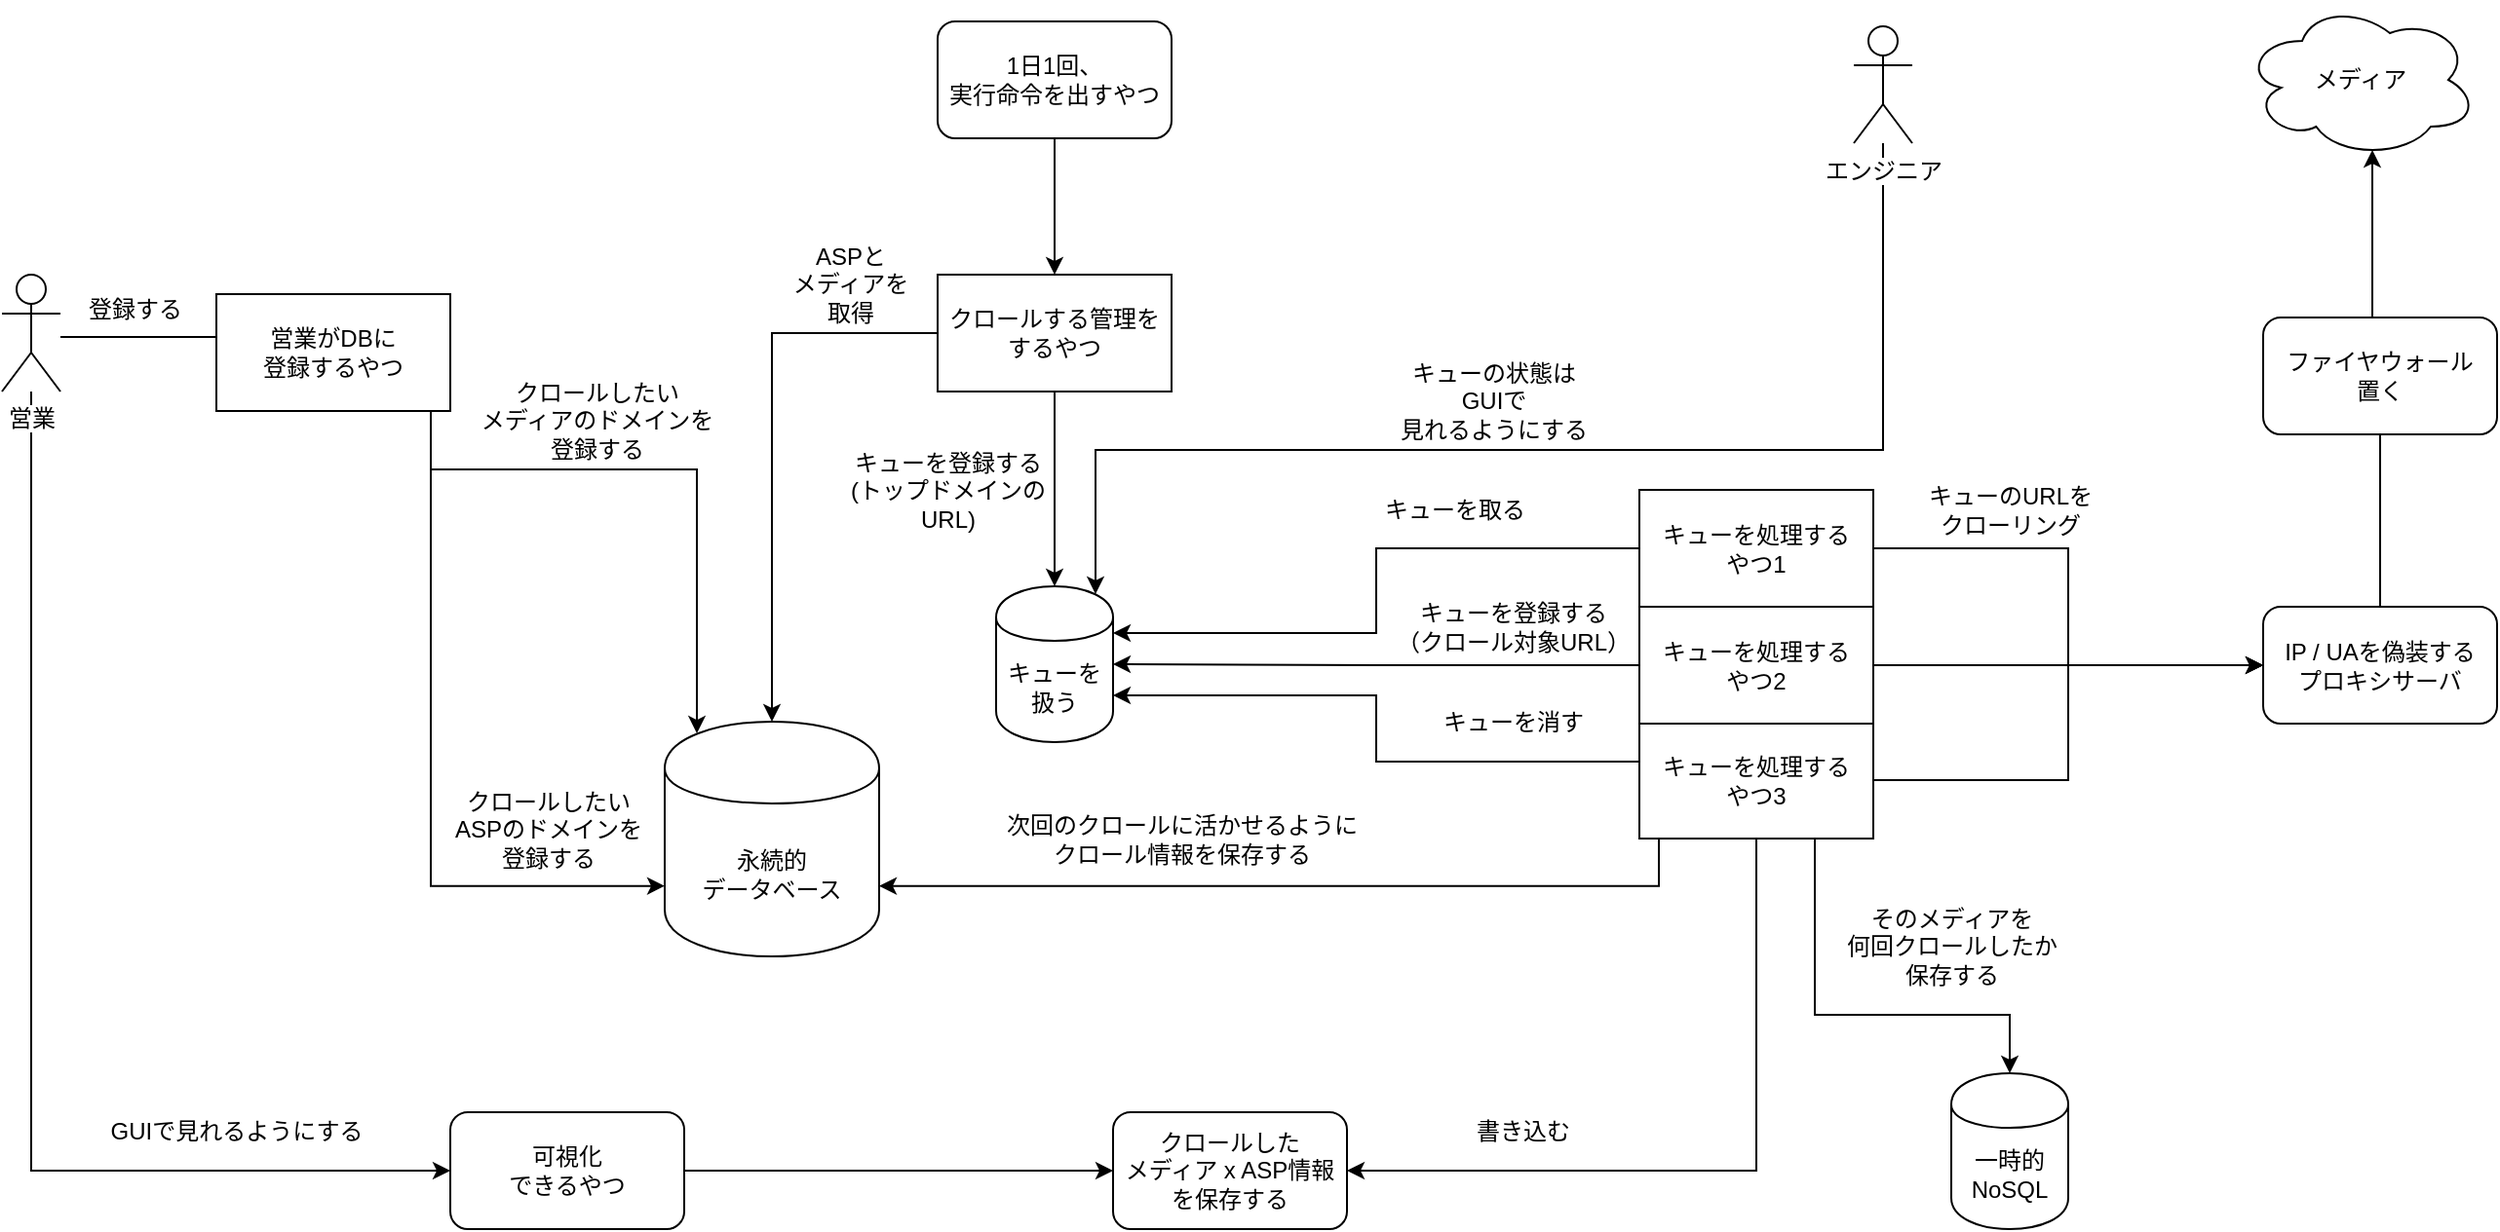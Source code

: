 <mxfile version="12.6.6" type="github"><diagram id="LHvdT_wbkAEWumUVJDyr" name="Page-1"><mxGraphModel dx="1999" dy="1816" grid="1" gridSize="10" guides="1" tooltips="1" connect="1" arrows="1" fold="1" page="1" pageScale="1" pageWidth="827" pageHeight="1169" math="0" shadow="0"><root><mxCell id="0"/><mxCell id="1" parent="0"/><mxCell id="Z3aGPytxqveGISNlkjvE-1" style="edgeStyle=orthogonalEdgeStyle;rounded=0;orthogonalLoop=1;jettySize=auto;html=1;entryX=0;entryY=0.7;entryDx=0;entryDy=0;startArrow=none;startFill=0;" edge="1" parent="1" source="Z3aGPytxqveGISNlkjvE-46" target="Z3aGPytxqveGISNlkjvE-43"><mxGeometry relative="1" as="geometry"><Array as="points"><mxPoint x="160" y="364"/></Array></mxGeometry></mxCell><mxCell id="Z3aGPytxqveGISNlkjvE-2" style="edgeStyle=orthogonalEdgeStyle;rounded=0;orthogonalLoop=1;jettySize=auto;html=1;entryX=0.15;entryY=0.05;entryDx=0;entryDy=0;entryPerimeter=0;startArrow=none;startFill=0;" edge="1" parent="1" source="Z3aGPytxqveGISNlkjvE-4" target="Z3aGPytxqveGISNlkjvE-43"><mxGeometry relative="1" as="geometry"><Array as="points"><mxPoint x="160" y="82"/><mxPoint x="160" y="150"/><mxPoint x="296" y="150"/></Array></mxGeometry></mxCell><mxCell id="Z3aGPytxqveGISNlkjvE-3" style="edgeStyle=orthogonalEdgeStyle;rounded=0;orthogonalLoop=1;jettySize=auto;html=1;entryX=0;entryY=0.5;entryDx=0;entryDy=0;startArrow=none;startFill=0;" edge="1" parent="1" source="Z3aGPytxqveGISNlkjvE-4" target="Z3aGPytxqveGISNlkjvE-12"><mxGeometry relative="1" as="geometry"><Array as="points"><mxPoint x="-45" y="510"/></Array></mxGeometry></mxCell><mxCell id="Z3aGPytxqveGISNlkjvE-4" value="営業" style="shape=umlActor;verticalLabelPosition=bottom;labelBackgroundColor=#ffffff;verticalAlign=top;html=1;outlineConnect=0;" vertex="1" parent="1"><mxGeometry x="-60" y="50" width="30" height="60" as="geometry"/></mxCell><mxCell id="Z3aGPytxqveGISNlkjvE-5" style="edgeStyle=orthogonalEdgeStyle;rounded=0;orthogonalLoop=1;jettySize=auto;html=1;entryX=0.5;entryY=0;entryDx=0;entryDy=0;" edge="1" parent="1" source="Z3aGPytxqveGISNlkjvE-7" target="Z3aGPytxqveGISNlkjvE-24"><mxGeometry relative="1" as="geometry"/></mxCell><mxCell id="Z3aGPytxqveGISNlkjvE-6" style="edgeStyle=orthogonalEdgeStyle;rounded=0;orthogonalLoop=1;jettySize=auto;html=1;entryX=0.5;entryY=0;entryDx=0;entryDy=0;startArrow=none;startFill=0;" edge="1" parent="1" source="Z3aGPytxqveGISNlkjvE-7" target="Z3aGPytxqveGISNlkjvE-43"><mxGeometry relative="1" as="geometry"/></mxCell><mxCell id="Z3aGPytxqveGISNlkjvE-7" value="クロールする管理を&lt;br&gt;するやつ" style="rounded=0;whiteSpace=wrap;html=1;" vertex="1" parent="1"><mxGeometry x="420" y="50" width="120" height="60" as="geometry"/></mxCell><mxCell id="Z3aGPytxqveGISNlkjvE-8" value="ASPと&lt;br&gt;メディアを&lt;br&gt;取得" style="text;html=1;align=center;verticalAlign=middle;resizable=0;points=[];autosize=1;" vertex="1" parent="1"><mxGeometry x="340" y="30" width="70" height="50" as="geometry"/></mxCell><mxCell id="Z3aGPytxqveGISNlkjvE-9" value="メディア" style="ellipse;shape=cloud;whiteSpace=wrap;html=1;" vertex="1" parent="1"><mxGeometry x="1090" y="-90" width="120" height="80" as="geometry"/></mxCell><mxCell id="Z3aGPytxqveGISNlkjvE-10" value="クロールした&lt;br&gt;メディア x ASP情報&lt;br&gt;を保存する" style="rounded=1;whiteSpace=wrap;html=1;" vertex="1" parent="1"><mxGeometry x="510" y="480" width="120" height="60" as="geometry"/></mxCell><mxCell id="Z3aGPytxqveGISNlkjvE-11" style="edgeStyle=orthogonalEdgeStyle;rounded=0;orthogonalLoop=1;jettySize=auto;html=1;entryX=0;entryY=0.5;entryDx=0;entryDy=0;startArrow=none;startFill=0;" edge="1" parent="1" source="Z3aGPytxqveGISNlkjvE-12" target="Z3aGPytxqveGISNlkjvE-10"><mxGeometry relative="1" as="geometry"><Array as="points"><mxPoint x="240" y="510"/></Array></mxGeometry></mxCell><mxCell id="Z3aGPytxqveGISNlkjvE-12" value="可視化&lt;br&gt;できるやつ" style="rounded=1;whiteSpace=wrap;html=1;" vertex="1" parent="1"><mxGeometry x="170" y="480" width="120" height="60" as="geometry"/></mxCell><mxCell id="Z3aGPytxqveGISNlkjvE-13" value="GUIで見れるようにする" style="text;html=1;align=center;verticalAlign=middle;resizable=0;points=[];autosize=1;" vertex="1" parent="1"><mxGeometry x="-10" y="480" width="140" height="20" as="geometry"/></mxCell><mxCell id="Z3aGPytxqveGISNlkjvE-14" style="edgeStyle=orthogonalEdgeStyle;rounded=0;orthogonalLoop=1;jettySize=auto;html=1;" edge="1" parent="1" source="Z3aGPytxqveGISNlkjvE-15" target="Z3aGPytxqveGISNlkjvE-7"><mxGeometry relative="1" as="geometry"/></mxCell><mxCell id="Z3aGPytxqveGISNlkjvE-15" value="1日1回、&lt;br&gt;実行命令を出すやつ" style="rounded=1;whiteSpace=wrap;html=1;" vertex="1" parent="1"><mxGeometry x="420" y="-80" width="120" height="60" as="geometry"/></mxCell><mxCell id="Z3aGPytxqveGISNlkjvE-16" style="edgeStyle=orthogonalEdgeStyle;rounded=0;orthogonalLoop=1;jettySize=auto;html=1;entryX=0;entryY=0.5;entryDx=0;entryDy=0;startArrow=none;startFill=0;" edge="1" parent="1" source="Z3aGPytxqveGISNlkjvE-21" target="Z3aGPytxqveGISNlkjvE-36"><mxGeometry relative="1" as="geometry"/></mxCell><mxCell id="Z3aGPytxqveGISNlkjvE-17" style="edgeStyle=orthogonalEdgeStyle;rounded=0;orthogonalLoop=1;jettySize=auto;html=1;startArrow=none;startFill=0;" edge="1" parent="1" source="Z3aGPytxqveGISNlkjvE-21" target="Z3aGPytxqveGISNlkjvE-10"><mxGeometry relative="1" as="geometry"><Array as="points"><mxPoint x="840" y="510"/></Array></mxGeometry></mxCell><mxCell id="Z3aGPytxqveGISNlkjvE-18" style="edgeStyle=orthogonalEdgeStyle;rounded=0;orthogonalLoop=1;jettySize=auto;html=1;entryX=1;entryY=0.7;entryDx=0;entryDy=0;startArrow=none;startFill=0;" edge="1" parent="1" source="Z3aGPytxqveGISNlkjvE-21" target="Z3aGPytxqveGISNlkjvE-24"><mxGeometry relative="1" as="geometry"><Array as="points"><mxPoint x="645" y="300"/><mxPoint x="645" y="266"/></Array></mxGeometry></mxCell><mxCell id="Z3aGPytxqveGISNlkjvE-19" style="edgeStyle=orthogonalEdgeStyle;rounded=0;orthogonalLoop=1;jettySize=auto;html=1;entryX=0.5;entryY=0;entryDx=0;entryDy=0;startArrow=none;startFill=0;exitX=0.75;exitY=1;exitDx=0;exitDy=0;" edge="1" parent="1" source="Z3aGPytxqveGISNlkjvE-21" target="Z3aGPytxqveGISNlkjvE-38"><mxGeometry relative="1" as="geometry"><Array as="points"><mxPoint x="870" y="430"/><mxPoint x="970" y="430"/></Array></mxGeometry></mxCell><mxCell id="Z3aGPytxqveGISNlkjvE-20" style="edgeStyle=orthogonalEdgeStyle;rounded=0;orthogonalLoop=1;jettySize=auto;html=1;entryX=1;entryY=0.7;entryDx=0;entryDy=0;startArrow=none;startFill=0;" edge="1" parent="1" source="Z3aGPytxqveGISNlkjvE-21" target="Z3aGPytxqveGISNlkjvE-43"><mxGeometry relative="1" as="geometry"><Array as="points"><mxPoint x="790" y="364"/></Array></mxGeometry></mxCell><mxCell id="Z3aGPytxqveGISNlkjvE-21" value="キューを処理する&lt;br&gt;やつ3" style="rounded=0;whiteSpace=wrap;html=1;" vertex="1" parent="1"><mxGeometry x="780" y="279.5" width="120" height="60" as="geometry"/></mxCell><mxCell id="Z3aGPytxqveGISNlkjvE-22" style="edgeStyle=orthogonalEdgeStyle;rounded=0;orthogonalLoop=1;jettySize=auto;html=1;entryX=0.85;entryY=0.05;entryDx=0;entryDy=0;startArrow=none;startFill=0;entryPerimeter=0;" edge="1" parent="1" source="Z3aGPytxqveGISNlkjvE-23" target="Z3aGPytxqveGISNlkjvE-24"><mxGeometry relative="1" as="geometry"><mxPoint x="730" y="80" as="targetPoint"/><Array as="points"><mxPoint x="905" y="140"/><mxPoint x="501" y="140"/></Array></mxGeometry></mxCell><mxCell id="Z3aGPytxqveGISNlkjvE-23" value="エンジニア" style="shape=umlActor;verticalLabelPosition=bottom;labelBackgroundColor=#ffffff;verticalAlign=top;html=1;outlineConnect=0;" vertex="1" parent="1"><mxGeometry x="890" y="-77.5" width="30" height="60" as="geometry"/></mxCell><mxCell id="Z3aGPytxqveGISNlkjvE-24" value="キューを&lt;br&gt;扱う" style="shape=cylinder;whiteSpace=wrap;html=1;boundedLbl=1;backgroundOutline=1;" vertex="1" parent="1"><mxGeometry x="450" y="210" width="60" height="80" as="geometry"/></mxCell><mxCell id="Z3aGPytxqveGISNlkjvE-25" value="キューの状態は&lt;br&gt;GUIで&lt;br&gt;見れるようにする" style="text;html=1;align=center;verticalAlign=middle;resizable=0;points=[];autosize=1;" vertex="1" parent="1"><mxGeometry x="650" y="90" width="110" height="50" as="geometry"/></mxCell><mxCell id="Z3aGPytxqveGISNlkjvE-26" value="キューを登録する&lt;br&gt;(トップドメインの&lt;br&gt;URL)" style="text;html=1;align=center;verticalAlign=middle;resizable=0;points=[];autosize=1;" vertex="1" parent="1"><mxGeometry x="370" y="136" width="110" height="50" as="geometry"/></mxCell><mxCell id="Z3aGPytxqveGISNlkjvE-27" style="edgeStyle=orthogonalEdgeStyle;rounded=0;orthogonalLoop=1;jettySize=auto;html=1;entryX=0;entryY=0.5;entryDx=0;entryDy=0;startArrow=none;startFill=0;" edge="1" parent="1" source="Z3aGPytxqveGISNlkjvE-29" target="Z3aGPytxqveGISNlkjvE-36"><mxGeometry relative="1" as="geometry"/></mxCell><mxCell id="Z3aGPytxqveGISNlkjvE-28" style="edgeStyle=orthogonalEdgeStyle;rounded=0;orthogonalLoop=1;jettySize=auto;html=1;entryX=1;entryY=0.3;entryDx=0;entryDy=0;startArrow=none;startFill=0;" edge="1" parent="1" source="Z3aGPytxqveGISNlkjvE-29" target="Z3aGPytxqveGISNlkjvE-24"><mxGeometry relative="1" as="geometry"/></mxCell><mxCell id="Z3aGPytxqveGISNlkjvE-29" value="キューを処理する&lt;br&gt;やつ1" style="rounded=0;whiteSpace=wrap;html=1;" vertex="1" parent="1"><mxGeometry x="780" y="160.5" width="120" height="60" as="geometry"/></mxCell><mxCell id="Z3aGPytxqveGISNlkjvE-30" style="edgeStyle=orthogonalEdgeStyle;rounded=0;orthogonalLoop=1;jettySize=auto;html=1;entryX=0;entryY=0.5;entryDx=0;entryDy=0;startArrow=none;startFill=0;" edge="1" parent="1" source="Z3aGPytxqveGISNlkjvE-32" target="Z3aGPytxqveGISNlkjvE-36"><mxGeometry relative="1" as="geometry"/></mxCell><mxCell id="Z3aGPytxqveGISNlkjvE-31" style="edgeStyle=orthogonalEdgeStyle;rounded=0;orthogonalLoop=1;jettySize=auto;html=1;entryX=1;entryY=0.5;entryDx=0;entryDy=0;startArrow=none;startFill=0;" edge="1" parent="1" source="Z3aGPytxqveGISNlkjvE-32" target="Z3aGPytxqveGISNlkjvE-24"><mxGeometry relative="1" as="geometry"/></mxCell><mxCell id="Z3aGPytxqveGISNlkjvE-32" value="キューを処理する&lt;br&gt;やつ2" style="rounded=0;whiteSpace=wrap;html=1;" vertex="1" parent="1"><mxGeometry x="780" y="220.5" width="120" height="60" as="geometry"/></mxCell><mxCell id="Z3aGPytxqveGISNlkjvE-33" value="キューを取る" style="text;html=1;align=center;verticalAlign=middle;resizable=0;points=[];autosize=1;" vertex="1" parent="1"><mxGeometry x="640" y="160.5" width="90" height="20" as="geometry"/></mxCell><mxCell id="Z3aGPytxqveGISNlkjvE-34" value="キューを登録する&lt;br&gt;（クロール対象URL）" style="text;html=1;align=center;verticalAlign=middle;resizable=0;points=[];autosize=1;" vertex="1" parent="1"><mxGeometry x="645" y="215.5" width="140" height="30" as="geometry"/></mxCell><mxCell id="Z3aGPytxqveGISNlkjvE-35" style="edgeStyle=orthogonalEdgeStyle;rounded=0;orthogonalLoop=1;jettySize=auto;html=1;entryX=0.55;entryY=0.95;entryDx=0;entryDy=0;entryPerimeter=0;startArrow=none;startFill=0;" edge="1" parent="1" source="Z3aGPytxqveGISNlkjvE-36" target="Z3aGPytxqveGISNlkjvE-9"><mxGeometry relative="1" as="geometry"/></mxCell><mxCell id="Z3aGPytxqveGISNlkjvE-36" value="IP / UAを偽装する&lt;br&gt;プロキシサーバ" style="rounded=1;whiteSpace=wrap;html=1;" vertex="1" parent="1"><mxGeometry x="1100" y="220.5" width="120" height="60" as="geometry"/></mxCell><mxCell id="Z3aGPytxqveGISNlkjvE-37" value="ファイヤウォール&lt;br&gt;置く" style="rounded=1;whiteSpace=wrap;html=1;" vertex="1" parent="1"><mxGeometry x="1100" y="72" width="120" height="60" as="geometry"/></mxCell><mxCell id="Z3aGPytxqveGISNlkjvE-38" value="一時的&lt;br&gt;NoSQL" style="shape=cylinder;whiteSpace=wrap;html=1;boundedLbl=1;backgroundOutline=1;" vertex="1" parent="1"><mxGeometry x="940" y="460" width="60" height="80" as="geometry"/></mxCell><mxCell id="Z3aGPytxqveGISNlkjvE-39" value="そのメディアを&lt;br&gt;何回クロールしたか&lt;br&gt;保存する" style="text;html=1;align=center;verticalAlign=middle;resizable=0;points=[];autosize=1;" vertex="1" parent="1"><mxGeometry x="880" y="370" width="120" height="50" as="geometry"/></mxCell><mxCell id="Z3aGPytxqveGISNlkjvE-40" value="キューのURLを&lt;br&gt;クローリング" style="text;html=1;align=center;verticalAlign=middle;resizable=0;points=[];autosize=1;" vertex="1" parent="1"><mxGeometry x="920" y="155.5" width="100" height="30" as="geometry"/></mxCell><mxCell id="Z3aGPytxqveGISNlkjvE-41" value="書き込む" style="text;html=1;align=center;verticalAlign=middle;resizable=0;points=[];autosize=1;" vertex="1" parent="1"><mxGeometry x="690" y="480" width="60" height="20" as="geometry"/></mxCell><mxCell id="Z3aGPytxqveGISNlkjvE-42" value="キューを消す" style="text;html=1;align=center;verticalAlign=middle;resizable=0;points=[];autosize=1;" vertex="1" parent="1"><mxGeometry x="670" y="270" width="90" height="20" as="geometry"/></mxCell><mxCell id="Z3aGPytxqveGISNlkjvE-43" value="永続的&lt;br&gt;データベース" style="shape=cylinder;whiteSpace=wrap;html=1;boundedLbl=1;backgroundOutline=1;" vertex="1" parent="1"><mxGeometry x="280" y="279.5" width="110" height="120.5" as="geometry"/></mxCell><mxCell id="Z3aGPytxqveGISNlkjvE-44" value="クロールしたい&lt;br&gt;メディアのドメインを&lt;br&gt;登録する" style="text;html=1;align=center;verticalAlign=middle;resizable=0;points=[];autosize=1;" vertex="1" parent="1"><mxGeometry x="180" y="100" width="130" height="50" as="geometry"/></mxCell><mxCell id="Z3aGPytxqveGISNlkjvE-45" value="クロールしたい&lt;br&gt;ASPのドメインを&lt;br&gt;登録する" style="text;html=1;align=center;verticalAlign=middle;resizable=0;points=[];autosize=1;" vertex="1" parent="1"><mxGeometry x="165" y="310" width="110" height="50" as="geometry"/></mxCell><mxCell id="Z3aGPytxqveGISNlkjvE-46" value="営業がDBに&lt;br&gt;登録するやつ" style="rounded=0;whiteSpace=wrap;html=1;" vertex="1" parent="1"><mxGeometry x="50" y="60" width="120" height="60" as="geometry"/></mxCell><mxCell id="Z3aGPytxqveGISNlkjvE-47" value="登録する" style="text;html=1;align=center;verticalAlign=middle;resizable=0;points=[];autosize=1;" vertex="1" parent="1"><mxGeometry x="-22" y="58" width="60" height="20" as="geometry"/></mxCell><mxCell id="Z3aGPytxqveGISNlkjvE-48" value="次回のクロールに活かせるように&lt;br&gt;クロール情報を保存する" style="text;html=1;align=center;verticalAlign=middle;resizable=0;points=[];autosize=1;" vertex="1" parent="1"><mxGeometry x="450" y="324.75" width="190" height="30" as="geometry"/></mxCell></root></mxGraphModel></diagram></mxfile>